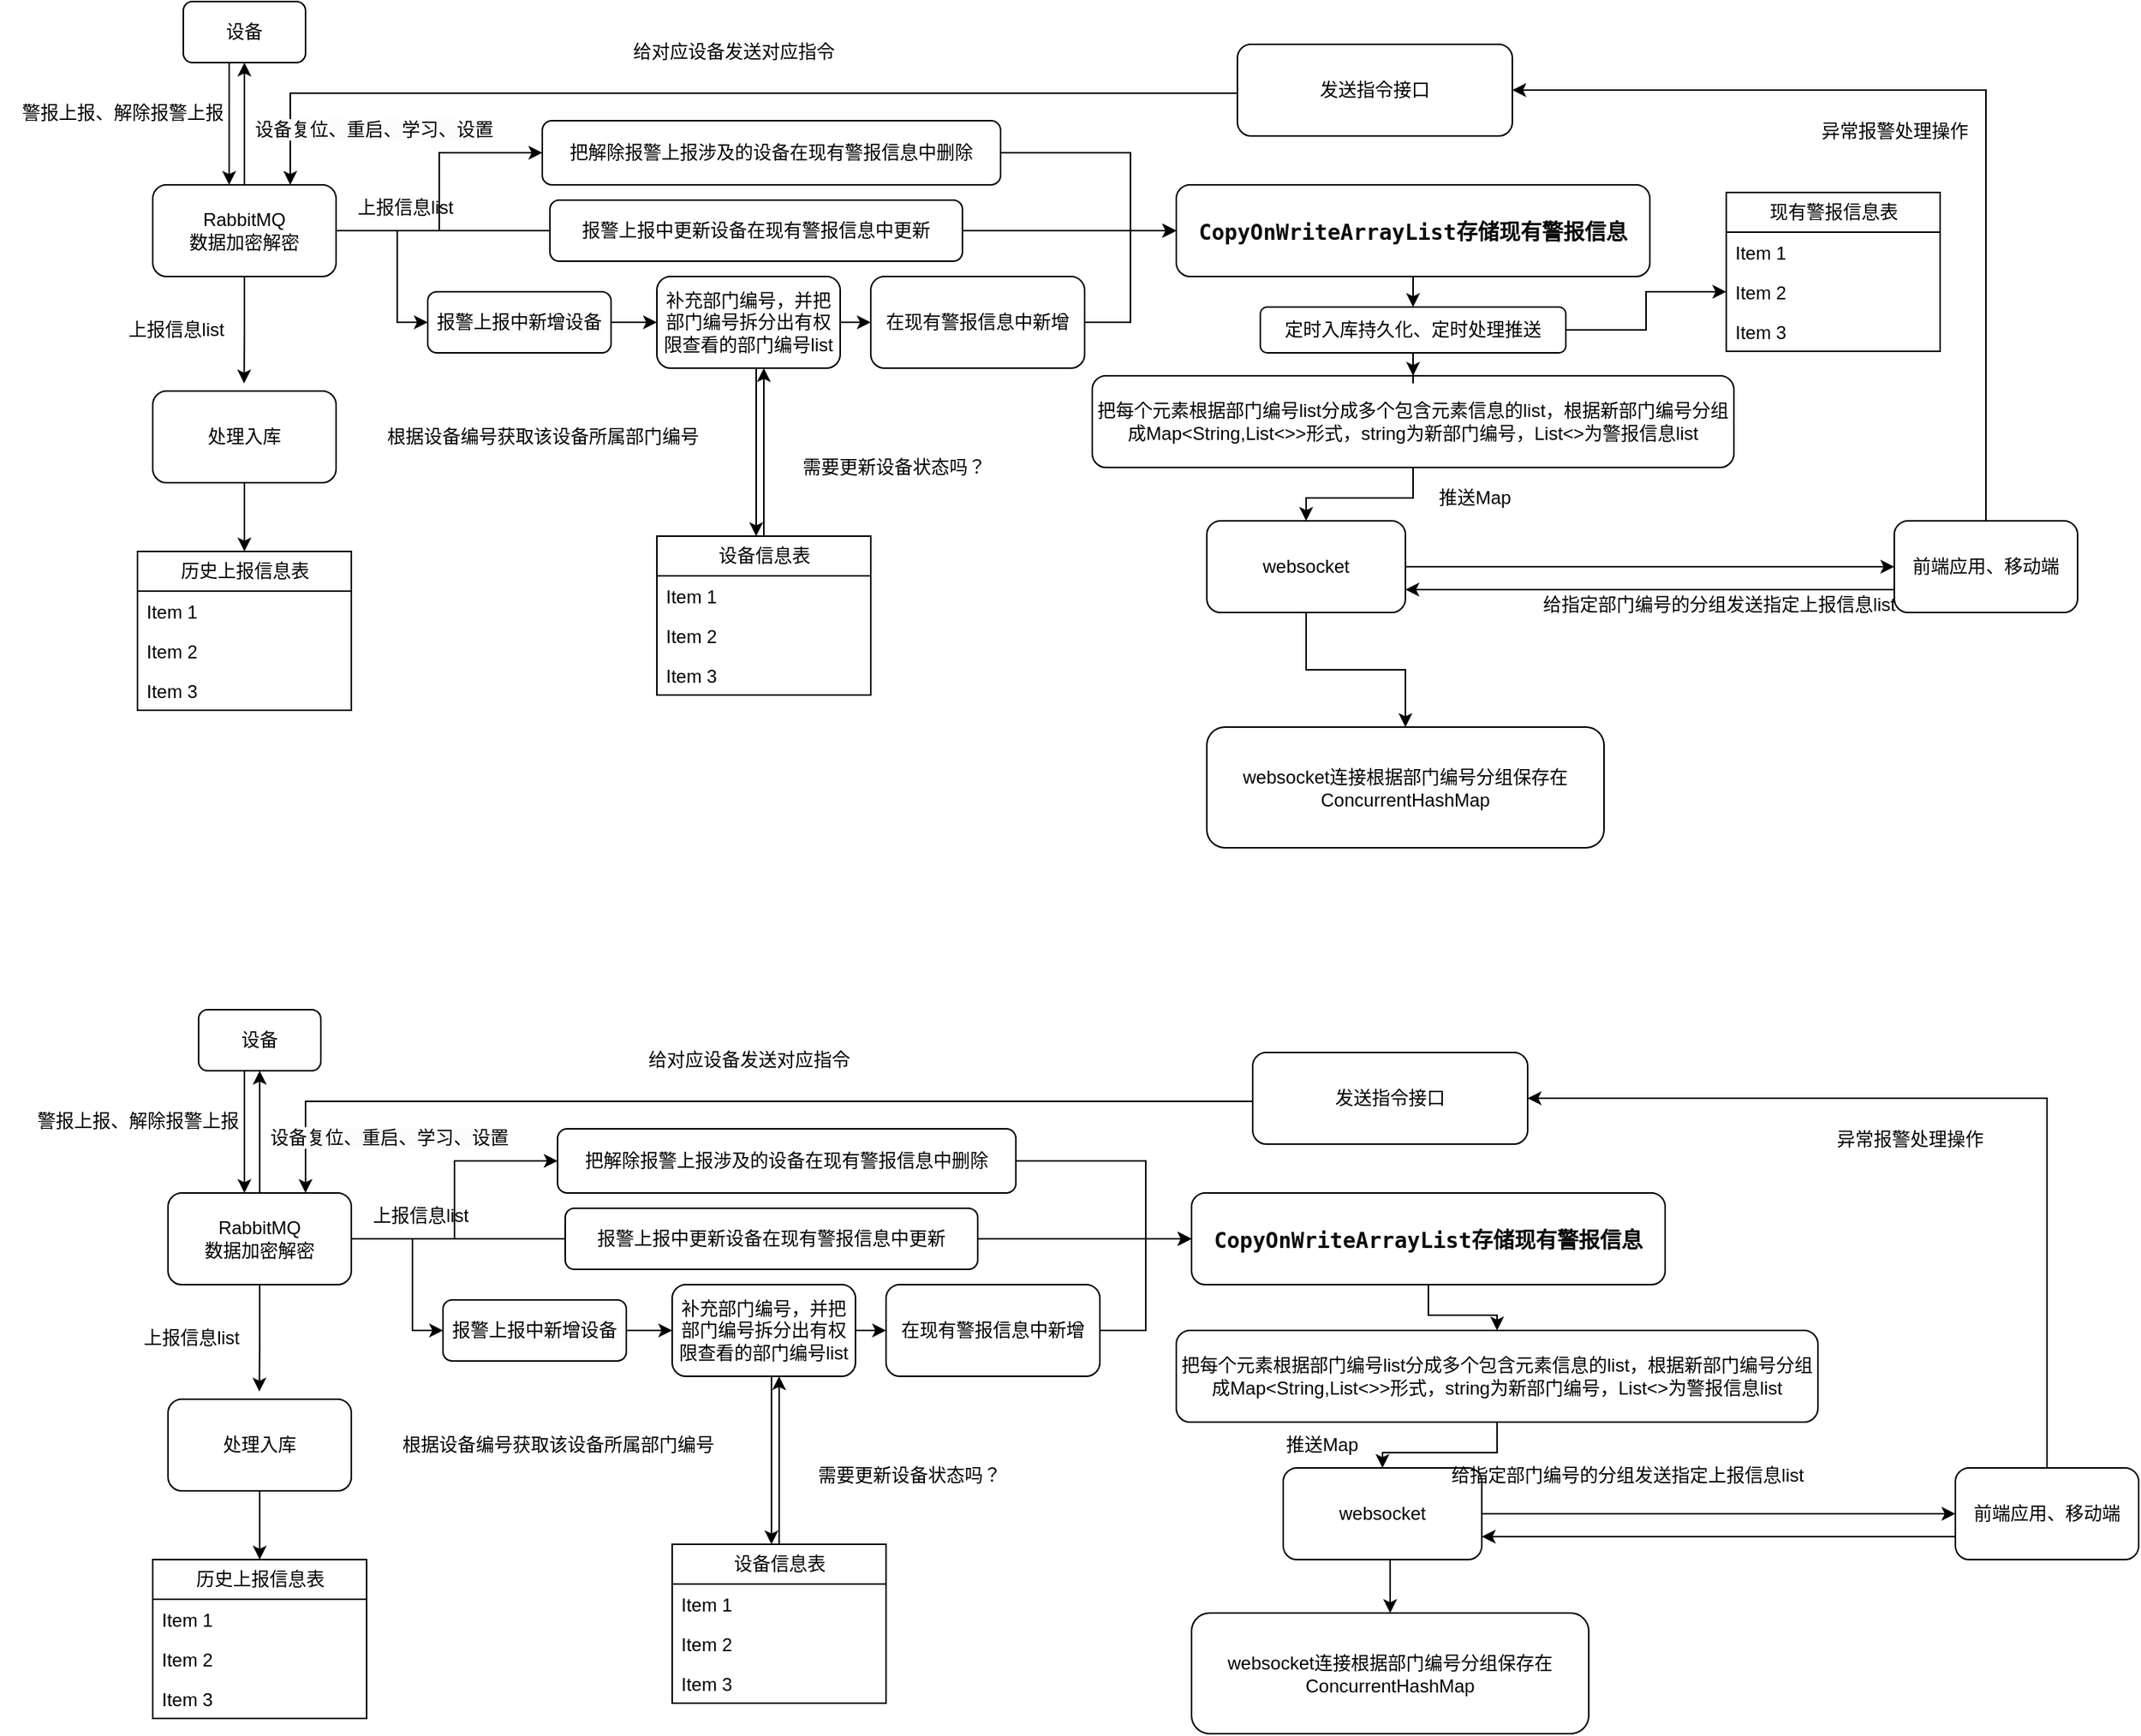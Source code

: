 <mxfile version="23.1.5" type="github">
  <diagram name="Page-1" id="c37626ed-c26b-45fb-9056-f9ebc6bb27b6">
    <mxGraphModel dx="1281" dy="1389" grid="1" gridSize="10" guides="1" tooltips="1" connect="1" arrows="1" fold="1" page="1" pageScale="1" pageWidth="1100" pageHeight="850" background="none" math="0" shadow="0">
      <root>
        <mxCell id="0" />
        <mxCell id="1" parent="0" />
        <mxCell id="BwZW3aH1JovADfxMem91-28" style="edgeStyle=orthogonalEdgeStyle;rounded=0;orthogonalLoop=1;jettySize=auto;html=1;exitX=1;exitY=0.5;exitDx=0;exitDy=0;entryX=0;entryY=0.5;entryDx=0;entryDy=0;" parent="1" source="BwZW3aH1JovADfxMem91-5" target="BwZW3aH1JovADfxMem91-27" edge="1">
          <mxGeometry relative="1" as="geometry" />
        </mxCell>
        <mxCell id="BwZW3aH1JovADfxMem91-32" style="edgeStyle=orthogonalEdgeStyle;rounded=0;orthogonalLoop=1;jettySize=auto;html=1;exitX=0;exitY=0.5;exitDx=0;exitDy=0;entryX=0;entryY=0.5;entryDx=0;entryDy=0;" parent="1" source="BwZW3aH1JovADfxMem91-33" target="BwZW3aH1JovADfxMem91-31" edge="1">
          <mxGeometry relative="1" as="geometry">
            <Array as="points">
              <mxPoint x="330" y="-520" />
              <mxPoint x="260" y="-520" />
              <mxPoint x="260" y="-430" />
            </Array>
          </mxGeometry>
        </mxCell>
        <mxCell id="BwZW3aH1JovADfxMem91-65" style="edgeStyle=orthogonalEdgeStyle;rounded=0;orthogonalLoop=1;jettySize=auto;html=1;exitX=0.5;exitY=1;exitDx=0;exitDy=0;" parent="1" source="BwZW3aH1JovADfxMem91-5" edge="1">
          <mxGeometry relative="1" as="geometry">
            <mxPoint x="159.769" y="-420" as="targetPoint" />
          </mxGeometry>
        </mxCell>
        <mxCell id="BwZW3aH1JovADfxMem91-69" style="edgeStyle=orthogonalEdgeStyle;rounded=0;orthogonalLoop=1;jettySize=auto;html=1;exitX=0.5;exitY=0;exitDx=0;exitDy=0;entryX=0.5;entryY=1;entryDx=0;entryDy=0;" parent="1" source="BwZW3aH1JovADfxMem91-5" target="BwZW3aH1JovADfxMem91-7" edge="1">
          <mxGeometry relative="1" as="geometry" />
        </mxCell>
        <mxCell id="BwZW3aH1JovADfxMem91-5" value="RabbitMQ&lt;br&gt;数据加密解密" style="rounded=1;whiteSpace=wrap;html=1;" parent="1" vertex="1">
          <mxGeometry x="100" y="-550" width="120" height="60" as="geometry" />
        </mxCell>
        <mxCell id="BwZW3aH1JovADfxMem91-6" style="edgeStyle=orthogonalEdgeStyle;rounded=0;orthogonalLoop=1;jettySize=auto;html=1;exitX=0.5;exitY=1;exitDx=0;exitDy=0;entryX=0.5;entryY=0;entryDx=0;entryDy=0;" parent="1" edge="1">
          <mxGeometry relative="1" as="geometry">
            <mxPoint x="150" y="-630" as="sourcePoint" />
            <mxPoint x="150" y="-550" as="targetPoint" />
            <Array as="points">
              <mxPoint x="150" y="-600" />
              <mxPoint x="150" y="-600" />
            </Array>
          </mxGeometry>
        </mxCell>
        <mxCell id="BwZW3aH1JovADfxMem91-7" value="设备" style="rounded=1;whiteSpace=wrap;html=1;" parent="1" vertex="1">
          <mxGeometry x="120" y="-670" width="80" height="40" as="geometry" />
        </mxCell>
        <mxCell id="BwZW3aH1JovADfxMem91-10" value="警报上报、解除报警上报" style="text;html=1;align=center;verticalAlign=middle;resizable=0;points=[];autosize=1;strokeColor=none;fillColor=none;" parent="1" vertex="1">
          <mxGeometry y="-612" width="160" height="30" as="geometry" />
        </mxCell>
        <mxCell id="BwZW3aH1JovADfxMem91-53" style="edgeStyle=orthogonalEdgeStyle;rounded=0;orthogonalLoop=1;jettySize=auto;html=1;exitX=0;exitY=0.75;exitDx=0;exitDy=0;entryX=1;entryY=0.75;entryDx=0;entryDy=0;" parent="1" source="BwZW3aH1JovADfxMem91-12" target="BwZW3aH1JovADfxMem91-47" edge="1">
          <mxGeometry relative="1" as="geometry" />
        </mxCell>
        <mxCell id="BwZW3aH1JovADfxMem91-72" style="edgeStyle=orthogonalEdgeStyle;rounded=0;orthogonalLoop=1;jettySize=auto;html=1;exitX=0.5;exitY=0;exitDx=0;exitDy=0;entryX=1;entryY=0.5;entryDx=0;entryDy=0;" parent="1" source="BwZW3aH1JovADfxMem91-12" target="BwZW3aH1JovADfxMem91-71" edge="1">
          <mxGeometry relative="1" as="geometry" />
        </mxCell>
        <mxCell id="BwZW3aH1JovADfxMem91-12" value="前端应用、移动端" style="rounded=1;whiteSpace=wrap;html=1;" parent="1" vertex="1">
          <mxGeometry x="1240" y="-330" width="120" height="60" as="geometry" />
        </mxCell>
        <mxCell id="BwZW3aH1JovADfxMem91-42" style="edgeStyle=orthogonalEdgeStyle;rounded=0;orthogonalLoop=1;jettySize=auto;html=1;exitX=1;exitY=0.5;exitDx=0;exitDy=0;entryX=0;entryY=0.5;entryDx=0;entryDy=0;" parent="1" source="BwZW3aH1JovADfxMem91-13" target="BwZW3aH1JovADfxMem91-41" edge="1">
          <mxGeometry relative="1" as="geometry" />
        </mxCell>
        <mxCell id="BwZW3aH1JovADfxMem91-13" value="补充部门编号，并把部门编号拆分出有权限查看的部门编号list" style="rounded=1;whiteSpace=wrap;html=1;" parent="1" vertex="1">
          <mxGeometry x="430" y="-490" width="120" height="60" as="geometry" />
        </mxCell>
        <mxCell id="BwZW3aH1JovADfxMem91-14" style="edgeStyle=orthogonalEdgeStyle;rounded=0;orthogonalLoop=1;jettySize=auto;html=1;exitX=0.5;exitY=1;exitDx=0;exitDy=0;" parent="1" edge="1">
          <mxGeometry relative="1" as="geometry">
            <mxPoint x="495" y="-430" as="sourcePoint" />
            <mxPoint x="495" y="-320" as="targetPoint" />
          </mxGeometry>
        </mxCell>
        <mxCell id="BwZW3aH1JovADfxMem91-15" style="edgeStyle=orthogonalEdgeStyle;rounded=0;orthogonalLoop=1;jettySize=auto;html=1;exitX=0.5;exitY=0;exitDx=0;exitDy=0;entryX=0.5;entryY=1;entryDx=0;entryDy=0;" parent="1" source="BwZW3aH1JovADfxMem91-16" edge="1">
          <mxGeometry relative="1" as="geometry">
            <mxPoint x="500" y="-430" as="targetPoint" />
          </mxGeometry>
        </mxCell>
        <mxCell id="BwZW3aH1JovADfxMem91-16" value="设备信息表" style="swimlane;fontStyle=0;childLayout=stackLayout;horizontal=1;startSize=26;fillColor=none;horizontalStack=0;resizeParent=1;resizeParentMax=0;resizeLast=0;collapsible=1;marginBottom=0;html=1;" parent="1" vertex="1">
          <mxGeometry x="430" y="-320" width="140" height="104" as="geometry" />
        </mxCell>
        <mxCell id="BwZW3aH1JovADfxMem91-17" value="Item 1" style="text;strokeColor=none;fillColor=none;align=left;verticalAlign=top;spacingLeft=4;spacingRight=4;overflow=hidden;rotatable=0;points=[[0,0.5],[1,0.5]];portConstraint=eastwest;whiteSpace=wrap;html=1;" parent="BwZW3aH1JovADfxMem91-16" vertex="1">
          <mxGeometry y="26" width="140" height="26" as="geometry" />
        </mxCell>
        <mxCell id="BwZW3aH1JovADfxMem91-18" value="Item 2" style="text;strokeColor=none;fillColor=none;align=left;verticalAlign=top;spacingLeft=4;spacingRight=4;overflow=hidden;rotatable=0;points=[[0,0.5],[1,0.5]];portConstraint=eastwest;whiteSpace=wrap;html=1;" parent="BwZW3aH1JovADfxMem91-16" vertex="1">
          <mxGeometry y="52" width="140" height="26" as="geometry" />
        </mxCell>
        <mxCell id="BwZW3aH1JovADfxMem91-19" value="Item 3" style="text;strokeColor=none;fillColor=none;align=left;verticalAlign=top;spacingLeft=4;spacingRight=4;overflow=hidden;rotatable=0;points=[[0,0.5],[1,0.5]];portConstraint=eastwest;whiteSpace=wrap;html=1;" parent="BwZW3aH1JovADfxMem91-16" vertex="1">
          <mxGeometry y="78" width="140" height="26" as="geometry" />
        </mxCell>
        <mxCell id="BwZW3aH1JovADfxMem91-20" value="根据设备编号获取该设备所属部门编号" style="text;html=1;align=center;verticalAlign=middle;resizable=0;points=[];autosize=1;strokeColor=none;fillColor=none;" parent="1" vertex="1">
          <mxGeometry x="240" y="-400" width="230" height="30" as="geometry" />
        </mxCell>
        <mxCell id="BwZW3aH1JovADfxMem91-21" value="上报信息list" style="text;html=1;align=center;verticalAlign=middle;resizable=0;points=[];autosize=1;strokeColor=none;fillColor=none;" parent="1" vertex="1">
          <mxGeometry x="220" y="-550" width="90" height="30" as="geometry" />
        </mxCell>
        <mxCell id="BwZW3aH1JovADfxMem91-56" style="edgeStyle=orthogonalEdgeStyle;rounded=0;orthogonalLoop=1;jettySize=auto;html=1;exitX=0.5;exitY=1;exitDx=0;exitDy=0;entryX=0.5;entryY=0;entryDx=0;entryDy=0;" parent="1" source="BwZW3aH1JovADfxMem91-22" target="BwZW3aH1JovADfxMem91-47" edge="1">
          <mxGeometry relative="1" as="geometry" />
        </mxCell>
        <mxCell id="BwZW3aH1JovADfxMem91-22" value="把每个元素根据部门编号list分成多个包含元素信息的list，根据新部门编号分组成Map&amp;lt;String,List&amp;lt;&amp;gt;&amp;gt;形式，string为新部门编号，List&amp;lt;&amp;gt;为警报信息list" style="rounded=1;whiteSpace=wrap;html=1;" parent="1" vertex="1">
          <mxGeometry x="715" y="-425" width="420" height="60" as="geometry" />
        </mxCell>
        <mxCell id="BwZW3aH1JovADfxMem91-35" style="edgeStyle=orthogonalEdgeStyle;rounded=0;orthogonalLoop=1;jettySize=auto;html=1;exitX=1;exitY=0.5;exitDx=0;exitDy=0;" parent="1" source="BwZW3aH1JovADfxMem91-27" target="BwZW3aH1JovADfxMem91-29" edge="1">
          <mxGeometry relative="1" as="geometry">
            <Array as="points">
              <mxPoint x="740" y="-571" />
              <mxPoint x="740" y="-520" />
            </Array>
          </mxGeometry>
        </mxCell>
        <mxCell id="BwZW3aH1JovADfxMem91-27" value="把解除报警上报涉及的设备在现有警报信息中删除" style="rounded=1;whiteSpace=wrap;html=1;" parent="1" vertex="1">
          <mxGeometry x="355" y="-592" width="300" height="42" as="geometry" />
        </mxCell>
        <mxCell id="B3f5naRNZ-6CLpXUY2Xy-55" style="edgeStyle=orthogonalEdgeStyle;rounded=0;orthogonalLoop=1;jettySize=auto;html=1;exitX=0.5;exitY=1;exitDx=0;exitDy=0;entryX=0.5;entryY=0;entryDx=0;entryDy=0;" edge="1" parent="1" source="BwZW3aH1JovADfxMem91-29" target="B3f5naRNZ-6CLpXUY2Xy-54">
          <mxGeometry relative="1" as="geometry" />
        </mxCell>
        <mxCell id="BwZW3aH1JovADfxMem91-29" value="&lt;strong style=&quot;border: 0px solid rgb(227, 227, 227); box-sizing: border-box; --tw-border-spacing-x: 0; --tw-border-spacing-y: 0; --tw-translate-x: 0; --tw-translate-y: 0; --tw-rotate: 0; --tw-skew-x: 0; --tw-skew-y: 0; --tw-scale-x: 1; --tw-scale-y: 1; --tw-pan-x: ; --tw-pan-y: ; --tw-pinch-zoom: ; --tw-scroll-snap-strictness: proximity; --tw-gradient-from-position: ; --tw-gradient-via-position: ; --tw-gradient-to-position: ; --tw-ordinal: ; --tw-slashed-zero: ; --tw-numeric-figure: ; --tw-numeric-spacing: ; --tw-numeric-fraction: ; --tw-ring-inset: ; --tw-ring-offset-width: 0px; --tw-ring-offset-color: #fff; --tw-ring-color: rgba(69,89,164,.5); --tw-ring-offset-shadow: 0 0 transparent; --tw-ring-shadow: 0 0 transparent; --tw-shadow: 0 0 transparent; --tw-shadow-colored: 0 0 transparent; --tw-blur: ; --tw-brightness: ; --tw-contrast: ; --tw-grayscale: ; --tw-hue-rotate: ; --tw-invert: ; --tw-saturate: ; --tw-sepia: ; --tw-drop-shadow: ; --tw-backdrop-blur: ; --tw-backdrop-brightness: ; --tw-backdrop-contrast: ; --tw-backdrop-grayscale: ; --tw-backdrop-hue-rotate: ; --tw-backdrop-invert: ; --tw-backdrop-opacity: ; --tw-backdrop-saturate: ; --tw-backdrop-sepia: ; font-weight: 600; color: rgb(13, 13, 13); font-family: Söhne, ui-sans-serif, system-ui, -apple-system, &amp;quot;Segoe UI&amp;quot;, Roboto, Ubuntu, Cantarell, &amp;quot;Noto Sans&amp;quot;, sans-serif, &amp;quot;Helvetica Neue&amp;quot;, Arial, &amp;quot;Apple Color Emoji&amp;quot;, &amp;quot;Segoe UI Emoji&amp;quot;, &amp;quot;Segoe UI Symbol&amp;quot;, &amp;quot;Noto Color Emoji&amp;quot;; font-size: 16px; font-style: normal; font-variant-ligatures: normal; font-variant-caps: normal; letter-spacing: normal; orphans: 2; text-align: left; text-indent: 0px; text-transform: none; widows: 2; word-spacing: 0px; -webkit-text-stroke-width: 0px; background-color: rgb(255, 255, 255); text-decoration-thickness: initial; text-decoration-style: initial; text-decoration-color: initial;&quot;&gt;&lt;code style=&quot;border: 0px solid rgb(227, 227, 227); box-sizing: border-box; --tw-border-spacing-x: 0; --tw-border-spacing-y: 0; --tw-translate-x: 0; --tw-translate-y: 0; --tw-rotate: 0; --tw-skew-x: 0; --tw-skew-y: 0; --tw-scale-x: 1; --tw-scale-y: 1; --tw-pan-x: ; --tw-pan-y: ; --tw-pinch-zoom: ; --tw-scroll-snap-strictness: proximity; --tw-gradient-from-position: ; --tw-gradient-via-position: ; --tw-gradient-to-position: ; --tw-ordinal: ; --tw-slashed-zero: ; --tw-numeric-figure: ; --tw-numeric-spacing: ; --tw-numeric-fraction: ; --tw-ring-inset: ; --tw-ring-offset-width: 0px; --tw-ring-offset-color: #fff; --tw-ring-color: rgba(69,89,164,.5); --tw-ring-offset-shadow: 0 0 transparent; --tw-ring-shadow: 0 0 transparent; --tw-shadow: 0 0 transparent; --tw-shadow-colored: 0 0 transparent; --tw-blur: ; --tw-brightness: ; --tw-contrast: ; --tw-grayscale: ; --tw-hue-rotate: ; --tw-invert: ; --tw-saturate: ; --tw-sepia: ; --tw-drop-shadow: ; --tw-backdrop-blur: ; --tw-backdrop-brightness: ; --tw-backdrop-contrast: ; --tw-backdrop-grayscale: ; --tw-backdrop-hue-rotate: ; --tw-backdrop-invert: ; --tw-backdrop-opacity: ; --tw-backdrop-saturate: ; --tw-backdrop-sepia: ; font-family: &amp;quot;Söhne Mono&amp;quot;, Monaco, &amp;quot;Andale Mono&amp;quot;, &amp;quot;Ubuntu Mono&amp;quot;, monospace !important; font-size: 0.875em; color: var(--tw-prose-code); font-weight: 600;&quot;&gt;CopyOnWriteArrayList存储现有警报信息&lt;/code&gt;&lt;/strong&gt;" style="rounded=1;whiteSpace=wrap;html=1;" parent="1" vertex="1">
          <mxGeometry x="770" y="-550" width="310" height="60" as="geometry" />
        </mxCell>
        <mxCell id="BwZW3aH1JovADfxMem91-40" style="edgeStyle=orthogonalEdgeStyle;rounded=0;orthogonalLoop=1;jettySize=auto;html=1;exitX=1;exitY=0.5;exitDx=0;exitDy=0;entryX=0;entryY=0.5;entryDx=0;entryDy=0;" parent="1" source="BwZW3aH1JovADfxMem91-31" target="BwZW3aH1JovADfxMem91-13" edge="1">
          <mxGeometry relative="1" as="geometry" />
        </mxCell>
        <mxCell id="BwZW3aH1JovADfxMem91-31" value="&lt;span style=&quot;color: rgb(0, 0, 0); font-family: Helvetica; font-size: 12px; font-style: normal; font-variant-ligatures: normal; font-variant-caps: normal; font-weight: 400; letter-spacing: normal; orphans: 2; text-align: center; text-indent: 0px; text-transform: none; widows: 2; word-spacing: 0px; -webkit-text-stroke-width: 0px; background-color: rgb(251, 251, 251); text-decoration-thickness: initial; text-decoration-style: initial; text-decoration-color: initial; float: none; display: inline !important;&quot;&gt;报警上报中新增设备&lt;/span&gt;" style="rounded=1;whiteSpace=wrap;html=1;" parent="1" vertex="1">
          <mxGeometry x="280" y="-480" width="120" height="40" as="geometry" />
        </mxCell>
        <mxCell id="BwZW3aH1JovADfxMem91-39" style="edgeStyle=orthogonalEdgeStyle;rounded=0;orthogonalLoop=1;jettySize=auto;html=1;exitX=1;exitY=0.5;exitDx=0;exitDy=0;entryX=0;entryY=0.5;entryDx=0;entryDy=0;" parent="1" source="BwZW3aH1JovADfxMem91-33" target="BwZW3aH1JovADfxMem91-29" edge="1">
          <mxGeometry relative="1" as="geometry" />
        </mxCell>
        <mxCell id="BwZW3aH1JovADfxMem91-33" value="报警上报中更新设备在现有警报信息中更新" style="rounded=1;whiteSpace=wrap;html=1;" parent="1" vertex="1">
          <mxGeometry x="360" y="-540" width="270" height="40" as="geometry" />
        </mxCell>
        <mxCell id="BwZW3aH1JovADfxMem91-43" style="edgeStyle=orthogonalEdgeStyle;rounded=0;orthogonalLoop=1;jettySize=auto;html=1;exitX=1;exitY=0.5;exitDx=0;exitDy=0;entryX=0;entryY=0.5;entryDx=0;entryDy=0;" parent="1" source="BwZW3aH1JovADfxMem91-41" target="BwZW3aH1JovADfxMem91-29" edge="1">
          <mxGeometry relative="1" as="geometry" />
        </mxCell>
        <mxCell id="BwZW3aH1JovADfxMem91-41" value="在现有警报信息中新增" style="rounded=1;whiteSpace=wrap;html=1;" parent="1" vertex="1">
          <mxGeometry x="570" y="-490" width="140" height="60" as="geometry" />
        </mxCell>
        <mxCell id="BwZW3aH1JovADfxMem91-48" style="edgeStyle=orthogonalEdgeStyle;rounded=0;orthogonalLoop=1;jettySize=auto;html=1;entryX=0;entryY=0.5;entryDx=0;entryDy=0;" parent="1" source="BwZW3aH1JovADfxMem91-47" target="BwZW3aH1JovADfxMem91-12" edge="1">
          <mxGeometry relative="1" as="geometry" />
        </mxCell>
        <mxCell id="BwZW3aH1JovADfxMem91-55" style="edgeStyle=orthogonalEdgeStyle;rounded=0;orthogonalLoop=1;jettySize=auto;html=1;exitX=0.5;exitY=1;exitDx=0;exitDy=0;entryX=0.5;entryY=0;entryDx=0;entryDy=0;" parent="1" source="BwZW3aH1JovADfxMem91-47" target="BwZW3aH1JovADfxMem91-54" edge="1">
          <mxGeometry relative="1" as="geometry" />
        </mxCell>
        <mxCell id="BwZW3aH1JovADfxMem91-47" value="websocket" style="rounded=1;whiteSpace=wrap;html=1;" parent="1" vertex="1">
          <mxGeometry x="790" y="-330" width="130" height="60" as="geometry" />
        </mxCell>
        <mxCell id="BwZW3aH1JovADfxMem91-50" value="推送Map" style="text;html=1;align=center;verticalAlign=middle;resizable=0;points=[];autosize=1;strokeColor=none;fillColor=none;" parent="1" vertex="1">
          <mxGeometry x="930" y="-360" width="70" height="30" as="geometry" />
        </mxCell>
        <mxCell id="BwZW3aH1JovADfxMem91-51" value="给指定部门编号的分组发送指定上报信息list" style="text;html=1;align=center;verticalAlign=middle;resizable=0;points=[];autosize=1;strokeColor=none;fillColor=none;" parent="1" vertex="1">
          <mxGeometry x="1000" y="-290" width="250" height="30" as="geometry" />
        </mxCell>
        <mxCell id="BwZW3aH1JovADfxMem91-54" value="websocket连接根据部门编号分组保存在ConcurrentHashMap" style="rounded=1;whiteSpace=wrap;html=1;" parent="1" vertex="1">
          <mxGeometry x="790" y="-195" width="260" height="79" as="geometry" />
        </mxCell>
        <mxCell id="BwZW3aH1JovADfxMem91-64" style="edgeStyle=orthogonalEdgeStyle;rounded=0;orthogonalLoop=1;jettySize=auto;html=1;exitX=0.5;exitY=1;exitDx=0;exitDy=0;entryX=0.5;entryY=0;entryDx=0;entryDy=0;" parent="1" source="BwZW3aH1JovADfxMem91-58" target="BwZW3aH1JovADfxMem91-59" edge="1">
          <mxGeometry relative="1" as="geometry" />
        </mxCell>
        <mxCell id="BwZW3aH1JovADfxMem91-58" value="处理入库" style="rounded=1;whiteSpace=wrap;html=1;" parent="1" vertex="1">
          <mxGeometry x="100" y="-415" width="120" height="60" as="geometry" />
        </mxCell>
        <mxCell id="BwZW3aH1JovADfxMem91-59" value="历史上报信息表" style="swimlane;fontStyle=0;childLayout=stackLayout;horizontal=1;startSize=26;fillColor=none;horizontalStack=0;resizeParent=1;resizeParentMax=0;resizeLast=0;collapsible=1;marginBottom=0;html=1;" parent="1" vertex="1">
          <mxGeometry x="90" y="-310" width="140" height="104" as="geometry" />
        </mxCell>
        <mxCell id="BwZW3aH1JovADfxMem91-60" value="Item 1" style="text;strokeColor=none;fillColor=none;align=left;verticalAlign=top;spacingLeft=4;spacingRight=4;overflow=hidden;rotatable=0;points=[[0,0.5],[1,0.5]];portConstraint=eastwest;whiteSpace=wrap;html=1;" parent="BwZW3aH1JovADfxMem91-59" vertex="1">
          <mxGeometry y="26" width="140" height="26" as="geometry" />
        </mxCell>
        <mxCell id="BwZW3aH1JovADfxMem91-61" value="Item 2" style="text;strokeColor=none;fillColor=none;align=left;verticalAlign=top;spacingLeft=4;spacingRight=4;overflow=hidden;rotatable=0;points=[[0,0.5],[1,0.5]];portConstraint=eastwest;whiteSpace=wrap;html=1;" parent="BwZW3aH1JovADfxMem91-59" vertex="1">
          <mxGeometry y="52" width="140" height="26" as="geometry" />
        </mxCell>
        <mxCell id="BwZW3aH1JovADfxMem91-62" value="Item 3" style="text;strokeColor=none;fillColor=none;align=left;verticalAlign=top;spacingLeft=4;spacingRight=4;overflow=hidden;rotatable=0;points=[[0,0.5],[1,0.5]];portConstraint=eastwest;whiteSpace=wrap;html=1;" parent="BwZW3aH1JovADfxMem91-59" vertex="1">
          <mxGeometry y="78" width="140" height="26" as="geometry" />
        </mxCell>
        <mxCell id="BwZW3aH1JovADfxMem91-66" value="上报信息list" style="text;html=1;align=center;verticalAlign=middle;resizable=0;points=[];autosize=1;strokeColor=none;fillColor=none;" parent="1" vertex="1">
          <mxGeometry x="70" y="-470" width="90" height="30" as="geometry" />
        </mxCell>
        <mxCell id="BwZW3aH1JovADfxMem91-68" value="需要更新设备状态吗？" style="text;html=1;align=center;verticalAlign=middle;resizable=0;points=[];autosize=1;strokeColor=none;fillColor=none;" parent="1" vertex="1">
          <mxGeometry x="515" y="-380" width="140" height="30" as="geometry" />
        </mxCell>
        <mxCell id="BwZW3aH1JovADfxMem91-73" style="edgeStyle=orthogonalEdgeStyle;rounded=0;orthogonalLoop=1;jettySize=auto;html=1;exitX=0;exitY=0.5;exitDx=0;exitDy=0;entryX=0.75;entryY=0;entryDx=0;entryDy=0;" parent="1" source="BwZW3aH1JovADfxMem91-71" target="BwZW3aH1JovADfxMem91-5" edge="1">
          <mxGeometry relative="1" as="geometry">
            <Array as="points">
              <mxPoint x="870" y="-610" />
              <mxPoint x="190" y="-610" />
            </Array>
          </mxGeometry>
        </mxCell>
        <mxCell id="BwZW3aH1JovADfxMem91-71" value="发送指令接口" style="rounded=1;whiteSpace=wrap;html=1;" parent="1" vertex="1">
          <mxGeometry x="810" y="-642" width="180" height="60" as="geometry" />
        </mxCell>
        <mxCell id="BwZW3aH1JovADfxMem91-74" value="异常报警处理操作" style="text;html=1;align=center;verticalAlign=middle;resizable=0;points=[];autosize=1;strokeColor=none;fillColor=none;" parent="1" vertex="1">
          <mxGeometry x="1180" y="-600" width="120" height="30" as="geometry" />
        </mxCell>
        <mxCell id="BwZW3aH1JovADfxMem91-75" value="&lt;span style=&quot;color: rgb(0, 0, 0); font-family: Helvetica; font-size: 12px; font-style: normal; font-variant-ligatures: normal; font-variant-caps: normal; font-weight: 400; letter-spacing: normal; orphans: 2; text-align: center; text-indent: 0px; text-transform: none; widows: 2; word-spacing: 0px; -webkit-text-stroke-width: 0px; background-color: rgb(251, 251, 251); text-decoration-thickness: initial; text-decoration-style: initial; text-decoration-color: initial; float: none; display: inline !important;&quot;&gt;设备复位、重启、学习、设置&lt;/span&gt;" style="text;whiteSpace=wrap;html=1;" parent="1" vertex="1">
          <mxGeometry x="165" y="-600" width="190" height="40" as="geometry" />
        </mxCell>
        <mxCell id="BwZW3aH1JovADfxMem91-76" value="给对应设备发送对应指令" style="text;html=1;align=center;verticalAlign=middle;resizable=0;points=[];autosize=1;strokeColor=none;fillColor=none;" parent="1" vertex="1">
          <mxGeometry x="400" y="-652" width="160" height="30" as="geometry" />
        </mxCell>
        <mxCell id="B3f5naRNZ-6CLpXUY2Xy-1" style="edgeStyle=orthogonalEdgeStyle;rounded=0;orthogonalLoop=1;jettySize=auto;html=1;exitX=1;exitY=0.5;exitDx=0;exitDy=0;entryX=0;entryY=0.5;entryDx=0;entryDy=0;" edge="1" parent="1" source="B3f5naRNZ-6CLpXUY2Xy-5" target="B3f5naRNZ-6CLpXUY2Xy-25">
          <mxGeometry relative="1" as="geometry" />
        </mxCell>
        <mxCell id="B3f5naRNZ-6CLpXUY2Xy-2" style="edgeStyle=orthogonalEdgeStyle;rounded=0;orthogonalLoop=1;jettySize=auto;html=1;exitX=0;exitY=0.5;exitDx=0;exitDy=0;entryX=0;entryY=0.5;entryDx=0;entryDy=0;" edge="1" parent="1" source="B3f5naRNZ-6CLpXUY2Xy-31" target="B3f5naRNZ-6CLpXUY2Xy-29">
          <mxGeometry relative="1" as="geometry">
            <Array as="points">
              <mxPoint x="340" y="140" />
              <mxPoint x="270" y="140" />
              <mxPoint x="270" y="230" />
            </Array>
          </mxGeometry>
        </mxCell>
        <mxCell id="B3f5naRNZ-6CLpXUY2Xy-3" style="edgeStyle=orthogonalEdgeStyle;rounded=0;orthogonalLoop=1;jettySize=auto;html=1;exitX=0.5;exitY=1;exitDx=0;exitDy=0;" edge="1" parent="1" source="B3f5naRNZ-6CLpXUY2Xy-5">
          <mxGeometry relative="1" as="geometry">
            <mxPoint x="169.769" y="240" as="targetPoint" />
          </mxGeometry>
        </mxCell>
        <mxCell id="B3f5naRNZ-6CLpXUY2Xy-4" style="edgeStyle=orthogonalEdgeStyle;rounded=0;orthogonalLoop=1;jettySize=auto;html=1;exitX=0.5;exitY=0;exitDx=0;exitDy=0;entryX=0.5;entryY=1;entryDx=0;entryDy=0;" edge="1" parent="1" source="B3f5naRNZ-6CLpXUY2Xy-5" target="B3f5naRNZ-6CLpXUY2Xy-7">
          <mxGeometry relative="1" as="geometry" />
        </mxCell>
        <mxCell id="B3f5naRNZ-6CLpXUY2Xy-5" value="RabbitMQ&lt;br&gt;数据加密解密" style="rounded=1;whiteSpace=wrap;html=1;" vertex="1" parent="1">
          <mxGeometry x="110" y="110" width="120" height="60" as="geometry" />
        </mxCell>
        <mxCell id="B3f5naRNZ-6CLpXUY2Xy-6" style="edgeStyle=orthogonalEdgeStyle;rounded=0;orthogonalLoop=1;jettySize=auto;html=1;exitX=0.5;exitY=1;exitDx=0;exitDy=0;entryX=0.5;entryY=0;entryDx=0;entryDy=0;" edge="1" parent="1">
          <mxGeometry relative="1" as="geometry">
            <mxPoint x="160" y="30" as="sourcePoint" />
            <mxPoint x="160" y="110" as="targetPoint" />
            <Array as="points">
              <mxPoint x="160" y="60" />
              <mxPoint x="160" y="60" />
            </Array>
          </mxGeometry>
        </mxCell>
        <mxCell id="B3f5naRNZ-6CLpXUY2Xy-7" value="设备" style="rounded=1;whiteSpace=wrap;html=1;" vertex="1" parent="1">
          <mxGeometry x="130" y="-10" width="80" height="40" as="geometry" />
        </mxCell>
        <mxCell id="B3f5naRNZ-6CLpXUY2Xy-8" value="警报上报、解除报警上报" style="text;html=1;align=center;verticalAlign=middle;resizable=0;points=[];autosize=1;strokeColor=none;fillColor=none;" vertex="1" parent="1">
          <mxGeometry x="10" y="48" width="160" height="30" as="geometry" />
        </mxCell>
        <mxCell id="B3f5naRNZ-6CLpXUY2Xy-9" style="edgeStyle=orthogonalEdgeStyle;rounded=0;orthogonalLoop=1;jettySize=auto;html=1;exitX=0;exitY=0.75;exitDx=0;exitDy=0;entryX=1;entryY=0.75;entryDx=0;entryDy=0;" edge="1" parent="1" source="B3f5naRNZ-6CLpXUY2Xy-11" target="B3f5naRNZ-6CLpXUY2Xy-36">
          <mxGeometry relative="1" as="geometry" />
        </mxCell>
        <mxCell id="B3f5naRNZ-6CLpXUY2Xy-10" style="edgeStyle=orthogonalEdgeStyle;rounded=0;orthogonalLoop=1;jettySize=auto;html=1;exitX=0.5;exitY=0;exitDx=0;exitDy=0;entryX=1;entryY=0.5;entryDx=0;entryDy=0;" edge="1" parent="1" source="B3f5naRNZ-6CLpXUY2Xy-11" target="B3f5naRNZ-6CLpXUY2Xy-49">
          <mxGeometry relative="1" as="geometry" />
        </mxCell>
        <mxCell id="B3f5naRNZ-6CLpXUY2Xy-11" value="前端应用、移动端" style="rounded=1;whiteSpace=wrap;html=1;" vertex="1" parent="1">
          <mxGeometry x="1280" y="290" width="120" height="60" as="geometry" />
        </mxCell>
        <mxCell id="B3f5naRNZ-6CLpXUY2Xy-12" style="edgeStyle=orthogonalEdgeStyle;rounded=0;orthogonalLoop=1;jettySize=auto;html=1;exitX=1;exitY=0.5;exitDx=0;exitDy=0;entryX=0;entryY=0.5;entryDx=0;entryDy=0;" edge="1" parent="1" source="B3f5naRNZ-6CLpXUY2Xy-13" target="B3f5naRNZ-6CLpXUY2Xy-33">
          <mxGeometry relative="1" as="geometry" />
        </mxCell>
        <mxCell id="B3f5naRNZ-6CLpXUY2Xy-13" value="补充部门编号，并把部门编号拆分出有权限查看的部门编号list" style="rounded=1;whiteSpace=wrap;html=1;" vertex="1" parent="1">
          <mxGeometry x="440" y="170" width="120" height="60" as="geometry" />
        </mxCell>
        <mxCell id="B3f5naRNZ-6CLpXUY2Xy-14" style="edgeStyle=orthogonalEdgeStyle;rounded=0;orthogonalLoop=1;jettySize=auto;html=1;exitX=0.5;exitY=1;exitDx=0;exitDy=0;" edge="1" parent="1">
          <mxGeometry relative="1" as="geometry">
            <mxPoint x="505" y="230" as="sourcePoint" />
            <mxPoint x="505" y="340" as="targetPoint" />
          </mxGeometry>
        </mxCell>
        <mxCell id="B3f5naRNZ-6CLpXUY2Xy-15" style="edgeStyle=orthogonalEdgeStyle;rounded=0;orthogonalLoop=1;jettySize=auto;html=1;exitX=0.5;exitY=0;exitDx=0;exitDy=0;entryX=0.5;entryY=1;entryDx=0;entryDy=0;" edge="1" parent="1" source="B3f5naRNZ-6CLpXUY2Xy-16">
          <mxGeometry relative="1" as="geometry">
            <mxPoint x="510" y="230" as="targetPoint" />
          </mxGeometry>
        </mxCell>
        <mxCell id="B3f5naRNZ-6CLpXUY2Xy-16" value="设备信息表" style="swimlane;fontStyle=0;childLayout=stackLayout;horizontal=1;startSize=26;fillColor=none;horizontalStack=0;resizeParent=1;resizeParentMax=0;resizeLast=0;collapsible=1;marginBottom=0;html=1;" vertex="1" parent="1">
          <mxGeometry x="440" y="340" width="140" height="104" as="geometry" />
        </mxCell>
        <mxCell id="B3f5naRNZ-6CLpXUY2Xy-17" value="Item 1" style="text;strokeColor=none;fillColor=none;align=left;verticalAlign=top;spacingLeft=4;spacingRight=4;overflow=hidden;rotatable=0;points=[[0,0.5],[1,0.5]];portConstraint=eastwest;whiteSpace=wrap;html=1;" vertex="1" parent="B3f5naRNZ-6CLpXUY2Xy-16">
          <mxGeometry y="26" width="140" height="26" as="geometry" />
        </mxCell>
        <mxCell id="B3f5naRNZ-6CLpXUY2Xy-18" value="Item 2" style="text;strokeColor=none;fillColor=none;align=left;verticalAlign=top;spacingLeft=4;spacingRight=4;overflow=hidden;rotatable=0;points=[[0,0.5],[1,0.5]];portConstraint=eastwest;whiteSpace=wrap;html=1;" vertex="1" parent="B3f5naRNZ-6CLpXUY2Xy-16">
          <mxGeometry y="52" width="140" height="26" as="geometry" />
        </mxCell>
        <mxCell id="B3f5naRNZ-6CLpXUY2Xy-19" value="Item 3" style="text;strokeColor=none;fillColor=none;align=left;verticalAlign=top;spacingLeft=4;spacingRight=4;overflow=hidden;rotatable=0;points=[[0,0.5],[1,0.5]];portConstraint=eastwest;whiteSpace=wrap;html=1;" vertex="1" parent="B3f5naRNZ-6CLpXUY2Xy-16">
          <mxGeometry y="78" width="140" height="26" as="geometry" />
        </mxCell>
        <mxCell id="B3f5naRNZ-6CLpXUY2Xy-20" value="根据设备编号获取该设备所属部门编号" style="text;html=1;align=center;verticalAlign=middle;resizable=0;points=[];autosize=1;strokeColor=none;fillColor=none;" vertex="1" parent="1">
          <mxGeometry x="250" y="260" width="230" height="30" as="geometry" />
        </mxCell>
        <mxCell id="B3f5naRNZ-6CLpXUY2Xy-21" value="上报信息list" style="text;html=1;align=center;verticalAlign=middle;resizable=0;points=[];autosize=1;strokeColor=none;fillColor=none;" vertex="1" parent="1">
          <mxGeometry x="230" y="110" width="90" height="30" as="geometry" />
        </mxCell>
        <mxCell id="B3f5naRNZ-6CLpXUY2Xy-22" style="edgeStyle=orthogonalEdgeStyle;rounded=0;orthogonalLoop=1;jettySize=auto;html=1;exitX=0.5;exitY=1;exitDx=0;exitDy=0;entryX=0.5;entryY=0;entryDx=0;entryDy=0;" edge="1" parent="1" source="B3f5naRNZ-6CLpXUY2Xy-23" target="B3f5naRNZ-6CLpXUY2Xy-36">
          <mxGeometry relative="1" as="geometry" />
        </mxCell>
        <mxCell id="B3f5naRNZ-6CLpXUY2Xy-23" value="把每个元素根据部门编号list分成多个包含元素信息的list，根据新部门编号分组成Map&amp;lt;String,List&amp;lt;&amp;gt;&amp;gt;形式，string为新部门编号，List&amp;lt;&amp;gt;为警报信息list" style="rounded=1;whiteSpace=wrap;html=1;" vertex="1" parent="1">
          <mxGeometry x="770" y="200" width="420" height="60" as="geometry" />
        </mxCell>
        <mxCell id="B3f5naRNZ-6CLpXUY2Xy-24" style="edgeStyle=orthogonalEdgeStyle;rounded=0;orthogonalLoop=1;jettySize=auto;html=1;exitX=1;exitY=0.5;exitDx=0;exitDy=0;" edge="1" parent="1" source="B3f5naRNZ-6CLpXUY2Xy-25" target="B3f5naRNZ-6CLpXUY2Xy-27">
          <mxGeometry relative="1" as="geometry">
            <Array as="points">
              <mxPoint x="750" y="89" />
              <mxPoint x="750" y="140" />
            </Array>
          </mxGeometry>
        </mxCell>
        <mxCell id="B3f5naRNZ-6CLpXUY2Xy-25" value="把解除报警上报涉及的设备在现有警报信息中删除" style="rounded=1;whiteSpace=wrap;html=1;" vertex="1" parent="1">
          <mxGeometry x="365" y="68" width="300" height="42" as="geometry" />
        </mxCell>
        <mxCell id="B3f5naRNZ-6CLpXUY2Xy-26" style="edgeStyle=orthogonalEdgeStyle;rounded=0;orthogonalLoop=1;jettySize=auto;html=1;exitX=0.5;exitY=1;exitDx=0;exitDy=0;entryX=0.5;entryY=0;entryDx=0;entryDy=0;" edge="1" parent="1" source="B3f5naRNZ-6CLpXUY2Xy-27" target="B3f5naRNZ-6CLpXUY2Xy-23">
          <mxGeometry relative="1" as="geometry" />
        </mxCell>
        <mxCell id="B3f5naRNZ-6CLpXUY2Xy-27" value="&lt;strong style=&quot;border: 0px solid rgb(227, 227, 227); box-sizing: border-box; --tw-border-spacing-x: 0; --tw-border-spacing-y: 0; --tw-translate-x: 0; --tw-translate-y: 0; --tw-rotate: 0; --tw-skew-x: 0; --tw-skew-y: 0; --tw-scale-x: 1; --tw-scale-y: 1; --tw-pan-x: ; --tw-pan-y: ; --tw-pinch-zoom: ; --tw-scroll-snap-strictness: proximity; --tw-gradient-from-position: ; --tw-gradient-via-position: ; --tw-gradient-to-position: ; --tw-ordinal: ; --tw-slashed-zero: ; --tw-numeric-figure: ; --tw-numeric-spacing: ; --tw-numeric-fraction: ; --tw-ring-inset: ; --tw-ring-offset-width: 0px; --tw-ring-offset-color: #fff; --tw-ring-color: rgba(69,89,164,.5); --tw-ring-offset-shadow: 0 0 transparent; --tw-ring-shadow: 0 0 transparent; --tw-shadow: 0 0 transparent; --tw-shadow-colored: 0 0 transparent; --tw-blur: ; --tw-brightness: ; --tw-contrast: ; --tw-grayscale: ; --tw-hue-rotate: ; --tw-invert: ; --tw-saturate: ; --tw-sepia: ; --tw-drop-shadow: ; --tw-backdrop-blur: ; --tw-backdrop-brightness: ; --tw-backdrop-contrast: ; --tw-backdrop-grayscale: ; --tw-backdrop-hue-rotate: ; --tw-backdrop-invert: ; --tw-backdrop-opacity: ; --tw-backdrop-saturate: ; --tw-backdrop-sepia: ; font-weight: 600; color: rgb(13, 13, 13); font-family: Söhne, ui-sans-serif, system-ui, -apple-system, &amp;quot;Segoe UI&amp;quot;, Roboto, Ubuntu, Cantarell, &amp;quot;Noto Sans&amp;quot;, sans-serif, &amp;quot;Helvetica Neue&amp;quot;, Arial, &amp;quot;Apple Color Emoji&amp;quot;, &amp;quot;Segoe UI Emoji&amp;quot;, &amp;quot;Segoe UI Symbol&amp;quot;, &amp;quot;Noto Color Emoji&amp;quot;; font-size: 16px; font-style: normal; font-variant-ligatures: normal; font-variant-caps: normal; letter-spacing: normal; orphans: 2; text-align: left; text-indent: 0px; text-transform: none; widows: 2; word-spacing: 0px; -webkit-text-stroke-width: 0px; background-color: rgb(255, 255, 255); text-decoration-thickness: initial; text-decoration-style: initial; text-decoration-color: initial;&quot;&gt;&lt;code style=&quot;border: 0px solid rgb(227, 227, 227); box-sizing: border-box; --tw-border-spacing-x: 0; --tw-border-spacing-y: 0; --tw-translate-x: 0; --tw-translate-y: 0; --tw-rotate: 0; --tw-skew-x: 0; --tw-skew-y: 0; --tw-scale-x: 1; --tw-scale-y: 1; --tw-pan-x: ; --tw-pan-y: ; --tw-pinch-zoom: ; --tw-scroll-snap-strictness: proximity; --tw-gradient-from-position: ; --tw-gradient-via-position: ; --tw-gradient-to-position: ; --tw-ordinal: ; --tw-slashed-zero: ; --tw-numeric-figure: ; --tw-numeric-spacing: ; --tw-numeric-fraction: ; --tw-ring-inset: ; --tw-ring-offset-width: 0px; --tw-ring-offset-color: #fff; --tw-ring-color: rgba(69,89,164,.5); --tw-ring-offset-shadow: 0 0 transparent; --tw-ring-shadow: 0 0 transparent; --tw-shadow: 0 0 transparent; --tw-shadow-colored: 0 0 transparent; --tw-blur: ; --tw-brightness: ; --tw-contrast: ; --tw-grayscale: ; --tw-hue-rotate: ; --tw-invert: ; --tw-saturate: ; --tw-sepia: ; --tw-drop-shadow: ; --tw-backdrop-blur: ; --tw-backdrop-brightness: ; --tw-backdrop-contrast: ; --tw-backdrop-grayscale: ; --tw-backdrop-hue-rotate: ; --tw-backdrop-invert: ; --tw-backdrop-opacity: ; --tw-backdrop-saturate: ; --tw-backdrop-sepia: ; font-family: &amp;quot;Söhne Mono&amp;quot;, Monaco, &amp;quot;Andale Mono&amp;quot;, &amp;quot;Ubuntu Mono&amp;quot;, monospace !important; font-size: 0.875em; color: var(--tw-prose-code); font-weight: 600;&quot;&gt;CopyOnWriteArrayList存储现有警报信息&lt;/code&gt;&lt;/strong&gt;" style="rounded=1;whiteSpace=wrap;html=1;" vertex="1" parent="1">
          <mxGeometry x="780" y="110" width="310" height="60" as="geometry" />
        </mxCell>
        <mxCell id="B3f5naRNZ-6CLpXUY2Xy-28" style="edgeStyle=orthogonalEdgeStyle;rounded=0;orthogonalLoop=1;jettySize=auto;html=1;exitX=1;exitY=0.5;exitDx=0;exitDy=0;entryX=0;entryY=0.5;entryDx=0;entryDy=0;" edge="1" parent="1" source="B3f5naRNZ-6CLpXUY2Xy-29" target="B3f5naRNZ-6CLpXUY2Xy-13">
          <mxGeometry relative="1" as="geometry" />
        </mxCell>
        <mxCell id="B3f5naRNZ-6CLpXUY2Xy-29" value="&lt;span style=&quot;color: rgb(0, 0, 0); font-family: Helvetica; font-size: 12px; font-style: normal; font-variant-ligatures: normal; font-variant-caps: normal; font-weight: 400; letter-spacing: normal; orphans: 2; text-align: center; text-indent: 0px; text-transform: none; widows: 2; word-spacing: 0px; -webkit-text-stroke-width: 0px; background-color: rgb(251, 251, 251); text-decoration-thickness: initial; text-decoration-style: initial; text-decoration-color: initial; float: none; display: inline !important;&quot;&gt;报警上报中新增设备&lt;/span&gt;" style="rounded=1;whiteSpace=wrap;html=1;" vertex="1" parent="1">
          <mxGeometry x="290" y="180" width="120" height="40" as="geometry" />
        </mxCell>
        <mxCell id="B3f5naRNZ-6CLpXUY2Xy-30" style="edgeStyle=orthogonalEdgeStyle;rounded=0;orthogonalLoop=1;jettySize=auto;html=1;exitX=1;exitY=0.5;exitDx=0;exitDy=0;entryX=0;entryY=0.5;entryDx=0;entryDy=0;" edge="1" parent="1" source="B3f5naRNZ-6CLpXUY2Xy-31" target="B3f5naRNZ-6CLpXUY2Xy-27">
          <mxGeometry relative="1" as="geometry" />
        </mxCell>
        <mxCell id="B3f5naRNZ-6CLpXUY2Xy-31" value="报警上报中更新设备在现有警报信息中更新" style="rounded=1;whiteSpace=wrap;html=1;" vertex="1" parent="1">
          <mxGeometry x="370" y="120" width="270" height="40" as="geometry" />
        </mxCell>
        <mxCell id="B3f5naRNZ-6CLpXUY2Xy-32" style="edgeStyle=orthogonalEdgeStyle;rounded=0;orthogonalLoop=1;jettySize=auto;html=1;exitX=1;exitY=0.5;exitDx=0;exitDy=0;entryX=0;entryY=0.5;entryDx=0;entryDy=0;" edge="1" parent="1" source="B3f5naRNZ-6CLpXUY2Xy-33" target="B3f5naRNZ-6CLpXUY2Xy-27">
          <mxGeometry relative="1" as="geometry" />
        </mxCell>
        <mxCell id="B3f5naRNZ-6CLpXUY2Xy-33" value="在现有警报信息中新增" style="rounded=1;whiteSpace=wrap;html=1;" vertex="1" parent="1">
          <mxGeometry x="580" y="170" width="140" height="60" as="geometry" />
        </mxCell>
        <mxCell id="B3f5naRNZ-6CLpXUY2Xy-34" style="edgeStyle=orthogonalEdgeStyle;rounded=0;orthogonalLoop=1;jettySize=auto;html=1;entryX=0;entryY=0.5;entryDx=0;entryDy=0;" edge="1" parent="1" source="B3f5naRNZ-6CLpXUY2Xy-36" target="B3f5naRNZ-6CLpXUY2Xy-11">
          <mxGeometry relative="1" as="geometry" />
        </mxCell>
        <mxCell id="B3f5naRNZ-6CLpXUY2Xy-35" style="edgeStyle=orthogonalEdgeStyle;rounded=0;orthogonalLoop=1;jettySize=auto;html=1;exitX=0.5;exitY=1;exitDx=0;exitDy=0;entryX=0.5;entryY=0;entryDx=0;entryDy=0;" edge="1" parent="1" source="B3f5naRNZ-6CLpXUY2Xy-36" target="B3f5naRNZ-6CLpXUY2Xy-39">
          <mxGeometry relative="1" as="geometry" />
        </mxCell>
        <mxCell id="B3f5naRNZ-6CLpXUY2Xy-36" value="websocket" style="rounded=1;whiteSpace=wrap;html=1;" vertex="1" parent="1">
          <mxGeometry x="840" y="290" width="130" height="60" as="geometry" />
        </mxCell>
        <mxCell id="B3f5naRNZ-6CLpXUY2Xy-37" value="推送Map" style="text;html=1;align=center;verticalAlign=middle;resizable=0;points=[];autosize=1;strokeColor=none;fillColor=none;" vertex="1" parent="1">
          <mxGeometry x="830" y="260" width="70" height="30" as="geometry" />
        </mxCell>
        <mxCell id="B3f5naRNZ-6CLpXUY2Xy-38" value="给指定部门编号的分组发送指定上报信息list" style="text;html=1;align=center;verticalAlign=middle;resizable=0;points=[];autosize=1;strokeColor=none;fillColor=none;" vertex="1" parent="1">
          <mxGeometry x="940" y="280" width="250" height="30" as="geometry" />
        </mxCell>
        <mxCell id="B3f5naRNZ-6CLpXUY2Xy-39" value="websocket连接根据部门编号分组保存在ConcurrentHashMap" style="rounded=1;whiteSpace=wrap;html=1;" vertex="1" parent="1">
          <mxGeometry x="780" y="385" width="260" height="79" as="geometry" />
        </mxCell>
        <mxCell id="B3f5naRNZ-6CLpXUY2Xy-40" style="edgeStyle=orthogonalEdgeStyle;rounded=0;orthogonalLoop=1;jettySize=auto;html=1;exitX=0.5;exitY=1;exitDx=0;exitDy=0;entryX=0.5;entryY=0;entryDx=0;entryDy=0;" edge="1" parent="1" source="B3f5naRNZ-6CLpXUY2Xy-41" target="B3f5naRNZ-6CLpXUY2Xy-42">
          <mxGeometry relative="1" as="geometry" />
        </mxCell>
        <mxCell id="B3f5naRNZ-6CLpXUY2Xy-41" value="处理入库" style="rounded=1;whiteSpace=wrap;html=1;" vertex="1" parent="1">
          <mxGeometry x="110" y="245" width="120" height="60" as="geometry" />
        </mxCell>
        <mxCell id="B3f5naRNZ-6CLpXUY2Xy-42" value="历史上报信息表" style="swimlane;fontStyle=0;childLayout=stackLayout;horizontal=1;startSize=26;fillColor=none;horizontalStack=0;resizeParent=1;resizeParentMax=0;resizeLast=0;collapsible=1;marginBottom=0;html=1;" vertex="1" parent="1">
          <mxGeometry x="100" y="350" width="140" height="104" as="geometry" />
        </mxCell>
        <mxCell id="B3f5naRNZ-6CLpXUY2Xy-43" value="Item 1" style="text;strokeColor=none;fillColor=none;align=left;verticalAlign=top;spacingLeft=4;spacingRight=4;overflow=hidden;rotatable=0;points=[[0,0.5],[1,0.5]];portConstraint=eastwest;whiteSpace=wrap;html=1;" vertex="1" parent="B3f5naRNZ-6CLpXUY2Xy-42">
          <mxGeometry y="26" width="140" height="26" as="geometry" />
        </mxCell>
        <mxCell id="B3f5naRNZ-6CLpXUY2Xy-44" value="Item 2" style="text;strokeColor=none;fillColor=none;align=left;verticalAlign=top;spacingLeft=4;spacingRight=4;overflow=hidden;rotatable=0;points=[[0,0.5],[1,0.5]];portConstraint=eastwest;whiteSpace=wrap;html=1;" vertex="1" parent="B3f5naRNZ-6CLpXUY2Xy-42">
          <mxGeometry y="52" width="140" height="26" as="geometry" />
        </mxCell>
        <mxCell id="B3f5naRNZ-6CLpXUY2Xy-45" value="Item 3" style="text;strokeColor=none;fillColor=none;align=left;verticalAlign=top;spacingLeft=4;spacingRight=4;overflow=hidden;rotatable=0;points=[[0,0.5],[1,0.5]];portConstraint=eastwest;whiteSpace=wrap;html=1;" vertex="1" parent="B3f5naRNZ-6CLpXUY2Xy-42">
          <mxGeometry y="78" width="140" height="26" as="geometry" />
        </mxCell>
        <mxCell id="B3f5naRNZ-6CLpXUY2Xy-46" value="上报信息list" style="text;html=1;align=center;verticalAlign=middle;resizable=0;points=[];autosize=1;strokeColor=none;fillColor=none;" vertex="1" parent="1">
          <mxGeometry x="80" y="190" width="90" height="30" as="geometry" />
        </mxCell>
        <mxCell id="B3f5naRNZ-6CLpXUY2Xy-47" value="需要更新设备状态吗？" style="text;html=1;align=center;verticalAlign=middle;resizable=0;points=[];autosize=1;strokeColor=none;fillColor=none;" vertex="1" parent="1">
          <mxGeometry x="525" y="280" width="140" height="30" as="geometry" />
        </mxCell>
        <mxCell id="B3f5naRNZ-6CLpXUY2Xy-48" style="edgeStyle=orthogonalEdgeStyle;rounded=0;orthogonalLoop=1;jettySize=auto;html=1;exitX=0;exitY=0.5;exitDx=0;exitDy=0;entryX=0.75;entryY=0;entryDx=0;entryDy=0;" edge="1" parent="1" source="B3f5naRNZ-6CLpXUY2Xy-49" target="B3f5naRNZ-6CLpXUY2Xy-5">
          <mxGeometry relative="1" as="geometry">
            <Array as="points">
              <mxPoint x="880" y="50" />
              <mxPoint x="200" y="50" />
            </Array>
          </mxGeometry>
        </mxCell>
        <mxCell id="B3f5naRNZ-6CLpXUY2Xy-49" value="发送指令接口" style="rounded=1;whiteSpace=wrap;html=1;" vertex="1" parent="1">
          <mxGeometry x="820" y="18" width="180" height="60" as="geometry" />
        </mxCell>
        <mxCell id="B3f5naRNZ-6CLpXUY2Xy-50" value="异常报警处理操作" style="text;html=1;align=center;verticalAlign=middle;resizable=0;points=[];autosize=1;strokeColor=none;fillColor=none;" vertex="1" parent="1">
          <mxGeometry x="1190" y="60" width="120" height="30" as="geometry" />
        </mxCell>
        <mxCell id="B3f5naRNZ-6CLpXUY2Xy-51" value="&lt;span style=&quot;color: rgb(0, 0, 0); font-family: Helvetica; font-size: 12px; font-style: normal; font-variant-ligatures: normal; font-variant-caps: normal; font-weight: 400; letter-spacing: normal; orphans: 2; text-align: center; text-indent: 0px; text-transform: none; widows: 2; word-spacing: 0px; -webkit-text-stroke-width: 0px; background-color: rgb(251, 251, 251); text-decoration-thickness: initial; text-decoration-style: initial; text-decoration-color: initial; float: none; display: inline !important;&quot;&gt;设备复位、重启、学习、设置&lt;/span&gt;" style="text;whiteSpace=wrap;html=1;" vertex="1" parent="1">
          <mxGeometry x="175" y="60" width="190" height="40" as="geometry" />
        </mxCell>
        <mxCell id="B3f5naRNZ-6CLpXUY2Xy-52" value="给对应设备发送对应指令" style="text;html=1;align=center;verticalAlign=middle;resizable=0;points=[];autosize=1;strokeColor=none;fillColor=none;" vertex="1" parent="1">
          <mxGeometry x="410" y="8" width="160" height="30" as="geometry" />
        </mxCell>
        <mxCell id="B3f5naRNZ-6CLpXUY2Xy-56" style="edgeStyle=orthogonalEdgeStyle;rounded=0;orthogonalLoop=1;jettySize=auto;html=1;exitX=0.5;exitY=1;exitDx=0;exitDy=0;" edge="1" parent="1" source="B3f5naRNZ-6CLpXUY2Xy-54" target="BwZW3aH1JovADfxMem91-22">
          <mxGeometry relative="1" as="geometry" />
        </mxCell>
        <mxCell id="B3f5naRNZ-6CLpXUY2Xy-62" style="edgeStyle=orthogonalEdgeStyle;rounded=0;orthogonalLoop=1;jettySize=auto;html=1;exitX=1;exitY=0.5;exitDx=0;exitDy=0;entryX=0;entryY=0.5;entryDx=0;entryDy=0;" edge="1" parent="1" source="B3f5naRNZ-6CLpXUY2Xy-54" target="B3f5naRNZ-6CLpXUY2Xy-60">
          <mxGeometry relative="1" as="geometry" />
        </mxCell>
        <mxCell id="B3f5naRNZ-6CLpXUY2Xy-54" value="定时入库持久化、定时处理推送" style="rounded=1;whiteSpace=wrap;html=1;" vertex="1" parent="1">
          <mxGeometry x="825" y="-470" width="200" height="30" as="geometry" />
        </mxCell>
        <mxCell id="B3f5naRNZ-6CLpXUY2Xy-58" value="现有警报信息表" style="swimlane;fontStyle=0;childLayout=stackLayout;horizontal=1;startSize=26;fillColor=none;horizontalStack=0;resizeParent=1;resizeParentMax=0;resizeLast=0;collapsible=1;marginBottom=0;html=1;" vertex="1" parent="1">
          <mxGeometry x="1130" y="-545" width="140" height="104" as="geometry" />
        </mxCell>
        <mxCell id="B3f5naRNZ-6CLpXUY2Xy-59" value="Item 1" style="text;strokeColor=none;fillColor=none;align=left;verticalAlign=top;spacingLeft=4;spacingRight=4;overflow=hidden;rotatable=0;points=[[0,0.5],[1,0.5]];portConstraint=eastwest;whiteSpace=wrap;html=1;" vertex="1" parent="B3f5naRNZ-6CLpXUY2Xy-58">
          <mxGeometry y="26" width="140" height="26" as="geometry" />
        </mxCell>
        <mxCell id="B3f5naRNZ-6CLpXUY2Xy-60" value="Item 2" style="text;strokeColor=none;fillColor=none;align=left;verticalAlign=top;spacingLeft=4;spacingRight=4;overflow=hidden;rotatable=0;points=[[0,0.5],[1,0.5]];portConstraint=eastwest;whiteSpace=wrap;html=1;" vertex="1" parent="B3f5naRNZ-6CLpXUY2Xy-58">
          <mxGeometry y="52" width="140" height="26" as="geometry" />
        </mxCell>
        <mxCell id="B3f5naRNZ-6CLpXUY2Xy-61" value="Item 3" style="text;strokeColor=none;fillColor=none;align=left;verticalAlign=top;spacingLeft=4;spacingRight=4;overflow=hidden;rotatable=0;points=[[0,0.5],[1,0.5]];portConstraint=eastwest;whiteSpace=wrap;html=1;" vertex="1" parent="B3f5naRNZ-6CLpXUY2Xy-58">
          <mxGeometry y="78" width="140" height="26" as="geometry" />
        </mxCell>
      </root>
    </mxGraphModel>
  </diagram>
</mxfile>
